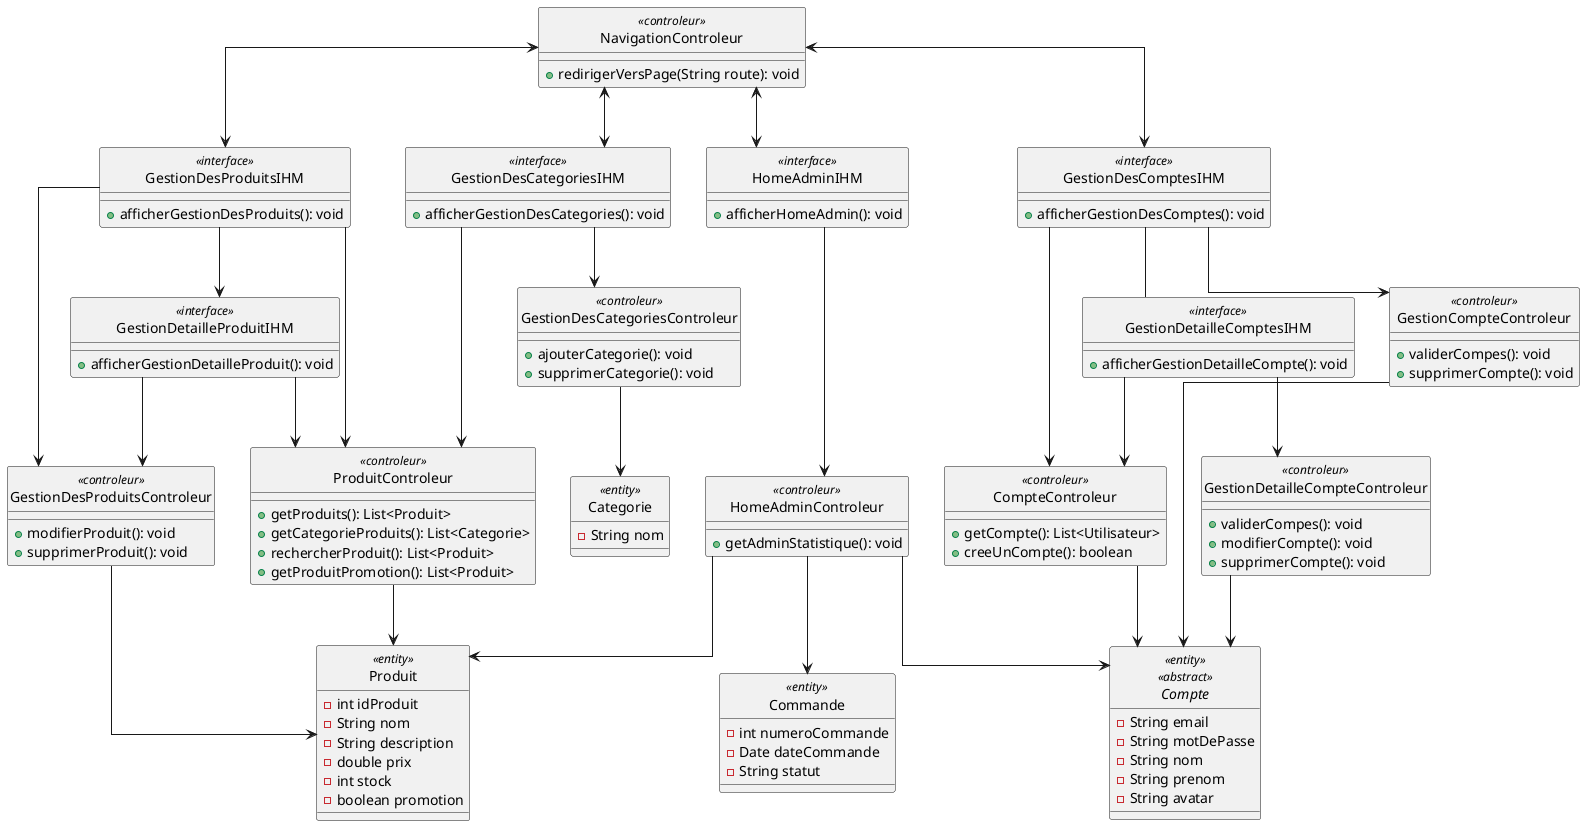 @startuml
hide circle
skinparam linetype ortho
skinparam lineStyle jumps

'------------------- IHM -------------------'

class GestionDesProduitsIHM <<interface>>{
    + afficherGestionDesProduits(): void
}

class GestionDesComptesIHM <<interface>>{
    + afficherGestionDesComptes(): void
}
class GestionDetailleComptesIHM <<interface>>{
    + afficherGestionDetailleCompte(): void
}

class GestionDesCategoriesIHM <<interface>>{
    + afficherGestionDesCategories(): void
}

class GestionDetailleProduitIHM <<interface>>{
    + afficherGestionDetailleProduit(): void
}

class HomeAdminIHM <<interface>>{
    + afficherHomeAdmin(): void
}

'------------------- Contrôleur -------------------'

class CompteControleur <<controleur>>{
    + getCompte(): List<Utilisateur>
    + creeUnCompte(): boolean
}
class ProduitControleur <<controleur>>{
    + getProduits(): List<Produit>
    + getCategorieProduits(): List<Categorie>
    + rechercherProduit(): List<Produit>
    + getProduitPromotion(): List<Produit>
}
class NavigationControleur <<controleur>>{
    + redirigerVersPage(String route): void
}
class HomeAdminControleur <<controleur>>{
    + getAdminStatistique(): void
}
class GestionDesProduitsControleur <<controleur>>{
    + modifierProduit(): void
    + supprimerProduit(): void
}
class GestionCompteControleur <<controleur>>{
    + validerCompes(): void
    + supprimerCompte(): void

}
class GestionDetailleCompteControleur <<controleur>>{
    + validerCompes(): void
    + modifierCompte(): void
    + supprimerCompte(): void
}
class GestionDesCategoriesControleur <<controleur>>{
    + ajouterCategorie(): void
    + supprimerCategorie(): void
}

'-------------------Laison-------------------'
NavigationControleur <--> HomeAdminIHM
NavigationControleur <--> GestionDesProduitsIHM
NavigationControleur <--> GestionDesComptesIHM
NavigationControleur <--> GestionDesCategoriesIHM

CompteControleur --> Compte

ProduitControleur --> Produit

HomeAdminIHM --> HomeAdminControleur
HomeAdminControleur --> Produit
HomeAdminControleur --> Compte
HomeAdminControleur --> Commande

GestionDesProduitsIHM --> ProduitControleur
GestionDesProduitsIHM --> GestionDesProduitsControleur
GestionDesProduitsIHM --> GestionDetailleProduitIHM
GestionDesComptesIHM -- GestionDetailleComptesIHM

GestionDesProduitsControleur --> Produit

GestionDetailleProduitIHM --> ProduitControleur
GestionDetailleProduitIHM --> GestionDesProduitsControleur

GestionDesComptesIHM --> CompteControleur
GestionDesComptesIHM --> GestionCompteControleur

GestionCompteControleur --> Compte

GestionDetailleComptesIHM --> CompteControleur
GestionDetailleComptesIHM --> GestionDetailleCompteControleur

GestionDetailleCompteControleur --> Compte

GestionDesCategoriesIHM --> ProduitControleur
GestionDesCategoriesIHM --> GestionDesCategoriesControleur
GestionDesCategoriesControleur --> Categorie

'------------------- Class / Entity -------------------'

abstract class Compte <<entity>><<abstract>> {
    - String email
    - String motDePasse
    - String nom
    - String prenom
    - String avatar
}
class Produit <<entity>>{
    - int idProduit
    - String nom
    - String description
    - double prix
    - int stock
    - boolean promotion
}
class Commande <<entity>> {
    - int numeroCommande
    - Date dateCommande
    - String statut
}
class Categorie <<entity>> {
    - String nom
}

@enduml
